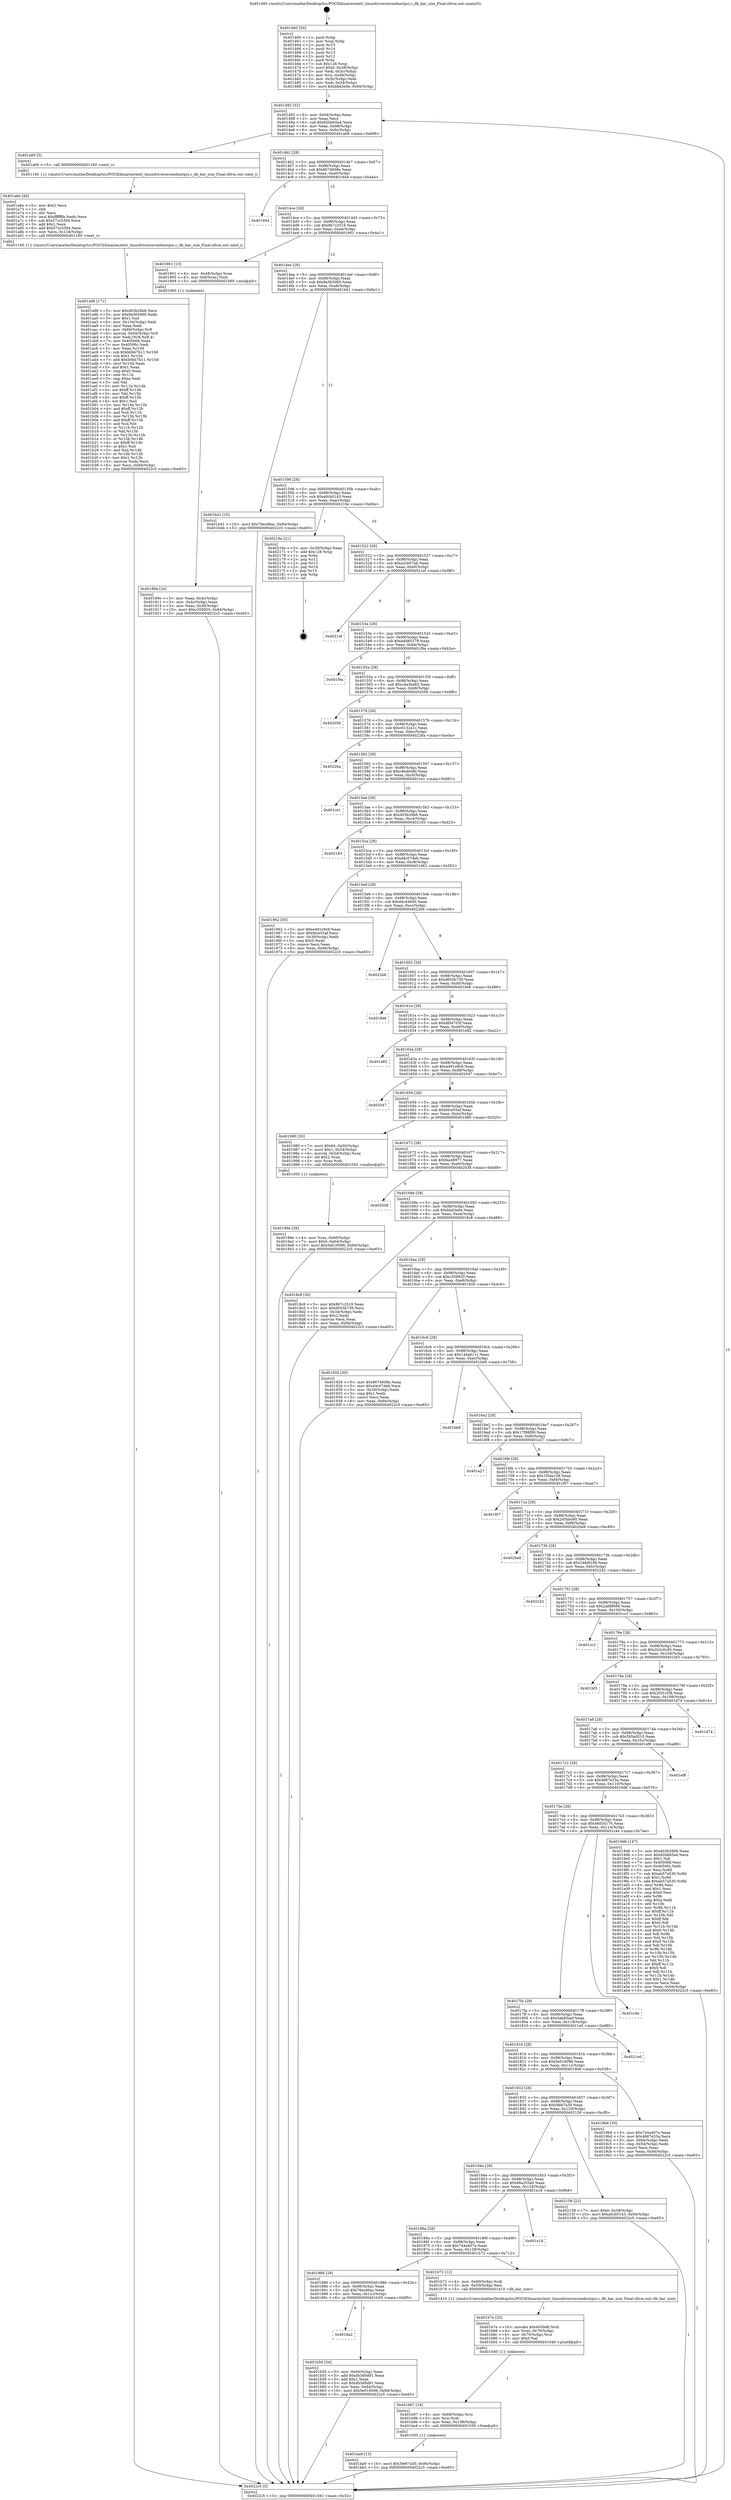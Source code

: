 digraph "0x401460" {
  label = "0x401460 (/mnt/c/Users/mathe/Desktop/tcc/POCII/binaries/extr_linuxdriversnvmehostpci.c_db_bar_size_Final-ollvm.out::main(0))"
  labelloc = "t"
  node[shape=record]

  Entry [label="",width=0.3,height=0.3,shape=circle,fillcolor=black,style=filled]
  "0x401492" [label="{
     0x401492 [32]\l
     | [instrs]\l
     &nbsp;&nbsp;0x401492 \<+6\>: mov -0x94(%rbp),%eax\l
     &nbsp;&nbsp;0x401498 \<+2\>: mov %eax,%ecx\l
     &nbsp;&nbsp;0x40149a \<+6\>: sub $0x82bb65a4,%ecx\l
     &nbsp;&nbsp;0x4014a0 \<+6\>: mov %eax,-0x98(%rbp)\l
     &nbsp;&nbsp;0x4014a6 \<+6\>: mov %ecx,-0x9c(%rbp)\l
     &nbsp;&nbsp;0x4014ac \<+6\>: je 0000000000401a69 \<main+0x609\>\l
  }"]
  "0x401a69" [label="{
     0x401a69 [5]\l
     | [instrs]\l
     &nbsp;&nbsp;0x401a69 \<+5\>: call 0000000000401160 \<next_i\>\l
     | [calls]\l
     &nbsp;&nbsp;0x401160 \{1\} (/mnt/c/Users/mathe/Desktop/tcc/POCII/binaries/extr_linuxdriversnvmehostpci.c_db_bar_size_Final-ollvm.out::next_i)\l
  }"]
  "0x4014b2" [label="{
     0x4014b2 [28]\l
     | [instrs]\l
     &nbsp;&nbsp;0x4014b2 \<+5\>: jmp 00000000004014b7 \<main+0x57\>\l
     &nbsp;&nbsp;0x4014b7 \<+6\>: mov -0x98(%rbp),%eax\l
     &nbsp;&nbsp;0x4014bd \<+5\>: sub $0x8674608e,%eax\l
     &nbsp;&nbsp;0x4014c2 \<+6\>: mov %eax,-0xa0(%rbp)\l
     &nbsp;&nbsp;0x4014c8 \<+6\>: je 0000000000401944 \<main+0x4e4\>\l
  }"]
  Exit [label="",width=0.3,height=0.3,shape=circle,fillcolor=black,style=filled,peripheries=2]
  "0x401944" [label="{
     0x401944\l
  }", style=dashed]
  "0x4014ce" [label="{
     0x4014ce [28]\l
     | [instrs]\l
     &nbsp;&nbsp;0x4014ce \<+5\>: jmp 00000000004014d3 \<main+0x73\>\l
     &nbsp;&nbsp;0x4014d3 \<+6\>: mov -0x98(%rbp),%eax\l
     &nbsp;&nbsp;0x4014d9 \<+5\>: sub $0x8b7c2519,%eax\l
     &nbsp;&nbsp;0x4014de \<+6\>: mov %eax,-0xa4(%rbp)\l
     &nbsp;&nbsp;0x4014e4 \<+6\>: je 0000000000401901 \<main+0x4a1\>\l
  }"]
  "0x401ba9" [label="{
     0x401ba9 [15]\l
     | [instrs]\l
     &nbsp;&nbsp;0x401ba9 \<+10\>: movl $0x5fe67a30,-0x94(%rbp)\l
     &nbsp;&nbsp;0x401bb3 \<+5\>: jmp 00000000004022c5 \<main+0xe65\>\l
  }"]
  "0x401901" [label="{
     0x401901 [13]\l
     | [instrs]\l
     &nbsp;&nbsp;0x401901 \<+4\>: mov -0x48(%rbp),%rax\l
     &nbsp;&nbsp;0x401905 \<+4\>: mov 0x8(%rax),%rdi\l
     &nbsp;&nbsp;0x401909 \<+5\>: call 0000000000401060 \<atoi@plt\>\l
     | [calls]\l
     &nbsp;&nbsp;0x401060 \{1\} (unknown)\l
  }"]
  "0x4014ea" [label="{
     0x4014ea [28]\l
     | [instrs]\l
     &nbsp;&nbsp;0x4014ea \<+5\>: jmp 00000000004014ef \<main+0x8f\>\l
     &nbsp;&nbsp;0x4014ef \<+6\>: mov -0x98(%rbp),%eax\l
     &nbsp;&nbsp;0x4014f5 \<+5\>: sub $0x9a365060,%eax\l
     &nbsp;&nbsp;0x4014fa \<+6\>: mov %eax,-0xa8(%rbp)\l
     &nbsp;&nbsp;0x401500 \<+6\>: je 0000000000401b41 \<main+0x6e1\>\l
  }"]
  "0x401b97" [label="{
     0x401b97 [18]\l
     | [instrs]\l
     &nbsp;&nbsp;0x401b97 \<+4\>: mov -0x60(%rbp),%rsi\l
     &nbsp;&nbsp;0x401b9b \<+3\>: mov %rsi,%rdi\l
     &nbsp;&nbsp;0x401b9e \<+6\>: mov %eax,-0x138(%rbp)\l
     &nbsp;&nbsp;0x401ba4 \<+5\>: call 0000000000401030 \<free@plt\>\l
     | [calls]\l
     &nbsp;&nbsp;0x401030 \{1\} (unknown)\l
  }"]
  "0x401b41" [label="{
     0x401b41 [15]\l
     | [instrs]\l
     &nbsp;&nbsp;0x401b41 \<+10\>: movl $0x76ecd6ac,-0x94(%rbp)\l
     &nbsp;&nbsp;0x401b4b \<+5\>: jmp 00000000004022c5 \<main+0xe65\>\l
  }"]
  "0x401506" [label="{
     0x401506 [28]\l
     | [instrs]\l
     &nbsp;&nbsp;0x401506 \<+5\>: jmp 000000000040150b \<main+0xab\>\l
     &nbsp;&nbsp;0x40150b \<+6\>: mov -0x98(%rbp),%eax\l
     &nbsp;&nbsp;0x401511 \<+5\>: sub $0xa0cb0143,%eax\l
     &nbsp;&nbsp;0x401516 \<+6\>: mov %eax,-0xac(%rbp)\l
     &nbsp;&nbsp;0x40151c \<+6\>: je 000000000040216e \<main+0xd0e\>\l
  }"]
  "0x401b7e" [label="{
     0x401b7e [25]\l
     | [instrs]\l
     &nbsp;&nbsp;0x401b7e \<+10\>: movabs $0x4030d6,%rdi\l
     &nbsp;&nbsp;0x401b88 \<+4\>: mov %rax,-0x70(%rbp)\l
     &nbsp;&nbsp;0x401b8c \<+4\>: mov -0x70(%rbp),%rsi\l
     &nbsp;&nbsp;0x401b90 \<+2\>: mov $0x0,%al\l
     &nbsp;&nbsp;0x401b92 \<+5\>: call 0000000000401040 \<printf@plt\>\l
     | [calls]\l
     &nbsp;&nbsp;0x401040 \{1\} (unknown)\l
  }"]
  "0x40216e" [label="{
     0x40216e [21]\l
     | [instrs]\l
     &nbsp;&nbsp;0x40216e \<+3\>: mov -0x38(%rbp),%eax\l
     &nbsp;&nbsp;0x402171 \<+7\>: add $0x128,%rsp\l
     &nbsp;&nbsp;0x402178 \<+1\>: pop %rbx\l
     &nbsp;&nbsp;0x402179 \<+2\>: pop %r12\l
     &nbsp;&nbsp;0x40217b \<+2\>: pop %r13\l
     &nbsp;&nbsp;0x40217d \<+2\>: pop %r14\l
     &nbsp;&nbsp;0x40217f \<+2\>: pop %r15\l
     &nbsp;&nbsp;0x402181 \<+1\>: pop %rbp\l
     &nbsp;&nbsp;0x402182 \<+1\>: ret\l
  }"]
  "0x401522" [label="{
     0x401522 [28]\l
     | [instrs]\l
     &nbsp;&nbsp;0x401522 \<+5\>: jmp 0000000000401527 \<main+0xc7\>\l
     &nbsp;&nbsp;0x401527 \<+6\>: mov -0x98(%rbp),%eax\l
     &nbsp;&nbsp;0x40152d \<+5\>: sub $0xa2cb07ab,%eax\l
     &nbsp;&nbsp;0x401532 \<+6\>: mov %eax,-0xb0(%rbp)\l
     &nbsp;&nbsp;0x401538 \<+6\>: je 00000000004021ef \<main+0xd8f\>\l
  }"]
  "0x4018a2" [label="{
     0x4018a2\l
  }", style=dashed]
  "0x4021ef" [label="{
     0x4021ef\l
  }", style=dashed]
  "0x40153e" [label="{
     0x40153e [28]\l
     | [instrs]\l
     &nbsp;&nbsp;0x40153e \<+5\>: jmp 0000000000401543 \<main+0xe3\>\l
     &nbsp;&nbsp;0x401543 \<+6\>: mov -0x98(%rbp),%eax\l
     &nbsp;&nbsp;0x401549 \<+5\>: sub $0xbdd85379,%eax\l
     &nbsp;&nbsp;0x40154e \<+6\>: mov %eax,-0xb4(%rbp)\l
     &nbsp;&nbsp;0x401554 \<+6\>: je 0000000000401f9a \<main+0xb3a\>\l
  }"]
  "0x401b50" [label="{
     0x401b50 [34]\l
     | [instrs]\l
     &nbsp;&nbsp;0x401b50 \<+3\>: mov -0x64(%rbp),%eax\l
     &nbsp;&nbsp;0x401b53 \<+5\>: add $0xdb3d0d91,%eax\l
     &nbsp;&nbsp;0x401b58 \<+3\>: add $0x1,%eax\l
     &nbsp;&nbsp;0x401b5b \<+5\>: sub $0xdb3d0d91,%eax\l
     &nbsp;&nbsp;0x401b60 \<+3\>: mov %eax,-0x64(%rbp)\l
     &nbsp;&nbsp;0x401b63 \<+10\>: movl $0x5e016096,-0x94(%rbp)\l
     &nbsp;&nbsp;0x401b6d \<+5\>: jmp 00000000004022c5 \<main+0xe65\>\l
  }"]
  "0x401f9a" [label="{
     0x401f9a\l
  }", style=dashed]
  "0x40155a" [label="{
     0x40155a [28]\l
     | [instrs]\l
     &nbsp;&nbsp;0x40155a \<+5\>: jmp 000000000040155f \<main+0xff\>\l
     &nbsp;&nbsp;0x40155f \<+6\>: mov -0x98(%rbp),%eax\l
     &nbsp;&nbsp;0x401565 \<+5\>: sub $0xc4a3ba82,%eax\l
     &nbsp;&nbsp;0x40156a \<+6\>: mov %eax,-0xb8(%rbp)\l
     &nbsp;&nbsp;0x401570 \<+6\>: je 0000000000402056 \<main+0xbf6\>\l
  }"]
  "0x401886" [label="{
     0x401886 [28]\l
     | [instrs]\l
     &nbsp;&nbsp;0x401886 \<+5\>: jmp 000000000040188b \<main+0x42b\>\l
     &nbsp;&nbsp;0x40188b \<+6\>: mov -0x98(%rbp),%eax\l
     &nbsp;&nbsp;0x401891 \<+5\>: sub $0x76ecd6ac,%eax\l
     &nbsp;&nbsp;0x401896 \<+6\>: mov %eax,-0x12c(%rbp)\l
     &nbsp;&nbsp;0x40189c \<+6\>: je 0000000000401b50 \<main+0x6f0\>\l
  }"]
  "0x402056" [label="{
     0x402056\l
  }", style=dashed]
  "0x401576" [label="{
     0x401576 [28]\l
     | [instrs]\l
     &nbsp;&nbsp;0x401576 \<+5\>: jmp 000000000040157b \<main+0x11b\>\l
     &nbsp;&nbsp;0x40157b \<+6\>: mov -0x98(%rbp),%eax\l
     &nbsp;&nbsp;0x401581 \<+5\>: sub $0xc6132e1c,%eax\l
     &nbsp;&nbsp;0x401586 \<+6\>: mov %eax,-0xbc(%rbp)\l
     &nbsp;&nbsp;0x40158c \<+6\>: je 000000000040226a \<main+0xe0a\>\l
  }"]
  "0x401b72" [label="{
     0x401b72 [12]\l
     | [instrs]\l
     &nbsp;&nbsp;0x401b72 \<+4\>: mov -0x60(%rbp),%rdi\l
     &nbsp;&nbsp;0x401b76 \<+3\>: mov -0x50(%rbp),%esi\l
     &nbsp;&nbsp;0x401b79 \<+5\>: call 0000000000401410 \<db_bar_size\>\l
     | [calls]\l
     &nbsp;&nbsp;0x401410 \{1\} (/mnt/c/Users/mathe/Desktop/tcc/POCII/binaries/extr_linuxdriversnvmehostpci.c_db_bar_size_Final-ollvm.out::db_bar_size)\l
  }"]
  "0x40226a" [label="{
     0x40226a\l
  }", style=dashed]
  "0x401592" [label="{
     0x401592 [28]\l
     | [instrs]\l
     &nbsp;&nbsp;0x401592 \<+5\>: jmp 0000000000401597 \<main+0x137\>\l
     &nbsp;&nbsp;0x401597 \<+6\>: mov -0x98(%rbp),%eax\l
     &nbsp;&nbsp;0x40159d \<+5\>: sub $0xc9ed0c9d,%eax\l
     &nbsp;&nbsp;0x4015a2 \<+6\>: mov %eax,-0xc0(%rbp)\l
     &nbsp;&nbsp;0x4015a8 \<+6\>: je 0000000000401ce1 \<main+0x881\>\l
  }"]
  "0x40186a" [label="{
     0x40186a [28]\l
     | [instrs]\l
     &nbsp;&nbsp;0x40186a \<+5\>: jmp 000000000040186f \<main+0x40f\>\l
     &nbsp;&nbsp;0x40186f \<+6\>: mov -0x98(%rbp),%eax\l
     &nbsp;&nbsp;0x401875 \<+5\>: sub $0x744a407e,%eax\l
     &nbsp;&nbsp;0x40187a \<+6\>: mov %eax,-0x128(%rbp)\l
     &nbsp;&nbsp;0x401880 \<+6\>: je 0000000000401b72 \<main+0x712\>\l
  }"]
  "0x401ce1" [label="{
     0x401ce1\l
  }", style=dashed]
  "0x4015ae" [label="{
     0x4015ae [28]\l
     | [instrs]\l
     &nbsp;&nbsp;0x4015ae \<+5\>: jmp 00000000004015b3 \<main+0x153\>\l
     &nbsp;&nbsp;0x4015b3 \<+6\>: mov -0x98(%rbp),%eax\l
     &nbsp;&nbsp;0x4015b9 \<+5\>: sub $0xd03b26b6,%eax\l
     &nbsp;&nbsp;0x4015be \<+6\>: mov %eax,-0xc4(%rbp)\l
     &nbsp;&nbsp;0x4015c4 \<+6\>: je 0000000000402183 \<main+0xd23\>\l
  }"]
  "0x401e18" [label="{
     0x401e18\l
  }", style=dashed]
  "0x402183" [label="{
     0x402183\l
  }", style=dashed]
  "0x4015ca" [label="{
     0x4015ca [28]\l
     | [instrs]\l
     &nbsp;&nbsp;0x4015ca \<+5\>: jmp 00000000004015cf \<main+0x16f\>\l
     &nbsp;&nbsp;0x4015cf \<+6\>: mov -0x98(%rbp),%eax\l
     &nbsp;&nbsp;0x4015d5 \<+5\>: sub $0xd4c07deb,%eax\l
     &nbsp;&nbsp;0x4015da \<+6\>: mov %eax,-0xc8(%rbp)\l
     &nbsp;&nbsp;0x4015e0 \<+6\>: je 0000000000401962 \<main+0x502\>\l
  }"]
  "0x40184e" [label="{
     0x40184e [28]\l
     | [instrs]\l
     &nbsp;&nbsp;0x40184e \<+5\>: jmp 0000000000401853 \<main+0x3f3\>\l
     &nbsp;&nbsp;0x401853 \<+6\>: mov -0x98(%rbp),%eax\l
     &nbsp;&nbsp;0x401859 \<+5\>: sub $0x68a205e0,%eax\l
     &nbsp;&nbsp;0x40185e \<+6\>: mov %eax,-0x124(%rbp)\l
     &nbsp;&nbsp;0x401864 \<+6\>: je 0000000000401e18 \<main+0x9b8\>\l
  }"]
  "0x401962" [label="{
     0x401962 [30]\l
     | [instrs]\l
     &nbsp;&nbsp;0x401962 \<+5\>: mov $0xe491e9c9,%eax\l
     &nbsp;&nbsp;0x401967 \<+5\>: mov $0xfdce55af,%ecx\l
     &nbsp;&nbsp;0x40196c \<+3\>: mov -0x30(%rbp),%edx\l
     &nbsp;&nbsp;0x40196f \<+3\>: cmp $0x0,%edx\l
     &nbsp;&nbsp;0x401972 \<+3\>: cmove %ecx,%eax\l
     &nbsp;&nbsp;0x401975 \<+6\>: mov %eax,-0x94(%rbp)\l
     &nbsp;&nbsp;0x40197b \<+5\>: jmp 00000000004022c5 \<main+0xe65\>\l
  }"]
  "0x4015e6" [label="{
     0x4015e6 [28]\l
     | [instrs]\l
     &nbsp;&nbsp;0x4015e6 \<+5\>: jmp 00000000004015eb \<main+0x18b\>\l
     &nbsp;&nbsp;0x4015eb \<+6\>: mov -0x98(%rbp),%eax\l
     &nbsp;&nbsp;0x4015f1 \<+5\>: sub $0xd4cd4640,%eax\l
     &nbsp;&nbsp;0x4015f6 \<+6\>: mov %eax,-0xcc(%rbp)\l
     &nbsp;&nbsp;0x4015fc \<+6\>: je 00000000004022b6 \<main+0xe56\>\l
  }"]
  "0x402158" [label="{
     0x402158 [22]\l
     | [instrs]\l
     &nbsp;&nbsp;0x402158 \<+7\>: movl $0x0,-0x38(%rbp)\l
     &nbsp;&nbsp;0x40215f \<+10\>: movl $0xa0cb0143,-0x94(%rbp)\l
     &nbsp;&nbsp;0x402169 \<+5\>: jmp 00000000004022c5 \<main+0xe65\>\l
  }"]
  "0x4022b6" [label="{
     0x4022b6\l
  }", style=dashed]
  "0x401602" [label="{
     0x401602 [28]\l
     | [instrs]\l
     &nbsp;&nbsp;0x401602 \<+5\>: jmp 0000000000401607 \<main+0x1a7\>\l
     &nbsp;&nbsp;0x401607 \<+6\>: mov -0x98(%rbp),%eax\l
     &nbsp;&nbsp;0x40160d \<+5\>: sub $0xd655b739,%eax\l
     &nbsp;&nbsp;0x401612 \<+6\>: mov %eax,-0xd0(%rbp)\l
     &nbsp;&nbsp;0x401618 \<+6\>: je 00000000004018e6 \<main+0x486\>\l
  }"]
  "0x401a96" [label="{
     0x401a96 [171]\l
     | [instrs]\l
     &nbsp;&nbsp;0x401a96 \<+5\>: mov $0xd03b26b6,%ecx\l
     &nbsp;&nbsp;0x401a9b \<+5\>: mov $0x9a365060,%edx\l
     &nbsp;&nbsp;0x401aa0 \<+3\>: mov $0x1,%sil\l
     &nbsp;&nbsp;0x401aa3 \<+6\>: mov -0x134(%rbp),%edi\l
     &nbsp;&nbsp;0x401aa9 \<+3\>: imul %eax,%edi\l
     &nbsp;&nbsp;0x401aac \<+4\>: mov -0x60(%rbp),%r8\l
     &nbsp;&nbsp;0x401ab0 \<+4\>: movslq -0x64(%rbp),%r9\l
     &nbsp;&nbsp;0x401ab4 \<+4\>: mov %edi,(%r8,%r9,4)\l
     &nbsp;&nbsp;0x401ab8 \<+7\>: mov 0x405068,%eax\l
     &nbsp;&nbsp;0x401abf \<+7\>: mov 0x40506c,%edi\l
     &nbsp;&nbsp;0x401ac6 \<+3\>: mov %eax,%r10d\l
     &nbsp;&nbsp;0x401ac9 \<+7\>: sub $0xb0bb7b11,%r10d\l
     &nbsp;&nbsp;0x401ad0 \<+4\>: sub $0x1,%r10d\l
     &nbsp;&nbsp;0x401ad4 \<+7\>: add $0xb0bb7b11,%r10d\l
     &nbsp;&nbsp;0x401adb \<+4\>: imul %r10d,%eax\l
     &nbsp;&nbsp;0x401adf \<+3\>: and $0x1,%eax\l
     &nbsp;&nbsp;0x401ae2 \<+3\>: cmp $0x0,%eax\l
     &nbsp;&nbsp;0x401ae5 \<+4\>: sete %r11b\l
     &nbsp;&nbsp;0x401ae9 \<+3\>: cmp $0xa,%edi\l
     &nbsp;&nbsp;0x401aec \<+3\>: setl %bl\l
     &nbsp;&nbsp;0x401aef \<+3\>: mov %r11b,%r14b\l
     &nbsp;&nbsp;0x401af2 \<+4\>: xor $0xff,%r14b\l
     &nbsp;&nbsp;0x401af6 \<+3\>: mov %bl,%r15b\l
     &nbsp;&nbsp;0x401af9 \<+4\>: xor $0xff,%r15b\l
     &nbsp;&nbsp;0x401afd \<+4\>: xor $0x1,%sil\l
     &nbsp;&nbsp;0x401b01 \<+3\>: mov %r14b,%r12b\l
     &nbsp;&nbsp;0x401b04 \<+4\>: and $0xff,%r12b\l
     &nbsp;&nbsp;0x401b08 \<+3\>: and %sil,%r11b\l
     &nbsp;&nbsp;0x401b0b \<+3\>: mov %r15b,%r13b\l
     &nbsp;&nbsp;0x401b0e \<+4\>: and $0xff,%r13b\l
     &nbsp;&nbsp;0x401b12 \<+3\>: and %sil,%bl\l
     &nbsp;&nbsp;0x401b15 \<+3\>: or %r11b,%r12b\l
     &nbsp;&nbsp;0x401b18 \<+3\>: or %bl,%r13b\l
     &nbsp;&nbsp;0x401b1b \<+3\>: xor %r13b,%r12b\l
     &nbsp;&nbsp;0x401b1e \<+3\>: or %r15b,%r14b\l
     &nbsp;&nbsp;0x401b21 \<+4\>: xor $0xff,%r14b\l
     &nbsp;&nbsp;0x401b25 \<+4\>: or $0x1,%sil\l
     &nbsp;&nbsp;0x401b29 \<+3\>: and %sil,%r14b\l
     &nbsp;&nbsp;0x401b2c \<+3\>: or %r14b,%r12b\l
     &nbsp;&nbsp;0x401b2f \<+4\>: test $0x1,%r12b\l
     &nbsp;&nbsp;0x401b33 \<+3\>: cmovne %edx,%ecx\l
     &nbsp;&nbsp;0x401b36 \<+6\>: mov %ecx,-0x94(%rbp)\l
     &nbsp;&nbsp;0x401b3c \<+5\>: jmp 00000000004022c5 \<main+0xe65\>\l
  }"]
  "0x4018e6" [label="{
     0x4018e6\l
  }", style=dashed]
  "0x40161e" [label="{
     0x40161e [28]\l
     | [instrs]\l
     &nbsp;&nbsp;0x40161e \<+5\>: jmp 0000000000401623 \<main+0x1c3\>\l
     &nbsp;&nbsp;0x401623 \<+6\>: mov -0x98(%rbp),%eax\l
     &nbsp;&nbsp;0x401629 \<+5\>: sub $0xdfd4703f,%eax\l
     &nbsp;&nbsp;0x40162e \<+6\>: mov %eax,-0xd4(%rbp)\l
     &nbsp;&nbsp;0x401634 \<+6\>: je 0000000000401e82 \<main+0xa22\>\l
  }"]
  "0x401a6e" [label="{
     0x401a6e [40]\l
     | [instrs]\l
     &nbsp;&nbsp;0x401a6e \<+5\>: mov $0x2,%ecx\l
     &nbsp;&nbsp;0x401a73 \<+1\>: cltd\l
     &nbsp;&nbsp;0x401a74 \<+2\>: idiv %ecx\l
     &nbsp;&nbsp;0x401a76 \<+6\>: imul $0xfffffffe,%edx,%ecx\l
     &nbsp;&nbsp;0x401a7c \<+6\>: sub $0x57cc5394,%ecx\l
     &nbsp;&nbsp;0x401a82 \<+3\>: add $0x1,%ecx\l
     &nbsp;&nbsp;0x401a85 \<+6\>: add $0x57cc5394,%ecx\l
     &nbsp;&nbsp;0x401a8b \<+6\>: mov %ecx,-0x134(%rbp)\l
     &nbsp;&nbsp;0x401a91 \<+5\>: call 0000000000401160 \<next_i\>\l
     | [calls]\l
     &nbsp;&nbsp;0x401160 \{1\} (/mnt/c/Users/mathe/Desktop/tcc/POCII/binaries/extr_linuxdriversnvmehostpci.c_db_bar_size_Final-ollvm.out::next_i)\l
  }"]
  "0x401e82" [label="{
     0x401e82\l
  }", style=dashed]
  "0x40163a" [label="{
     0x40163a [28]\l
     | [instrs]\l
     &nbsp;&nbsp;0x40163a \<+5\>: jmp 000000000040163f \<main+0x1df\>\l
     &nbsp;&nbsp;0x40163f \<+6\>: mov -0x98(%rbp),%eax\l
     &nbsp;&nbsp;0x401645 \<+5\>: sub $0xe491e9c9,%eax\l
     &nbsp;&nbsp;0x40164a \<+6\>: mov %eax,-0xd8(%rbp)\l
     &nbsp;&nbsp;0x401650 \<+6\>: je 0000000000402047 \<main+0xbe7\>\l
  }"]
  "0x401832" [label="{
     0x401832 [28]\l
     | [instrs]\l
     &nbsp;&nbsp;0x401832 \<+5\>: jmp 0000000000401837 \<main+0x3d7\>\l
     &nbsp;&nbsp;0x401837 \<+6\>: mov -0x98(%rbp),%eax\l
     &nbsp;&nbsp;0x40183d \<+5\>: sub $0x5fe67a30,%eax\l
     &nbsp;&nbsp;0x401842 \<+6\>: mov %eax,-0x120(%rbp)\l
     &nbsp;&nbsp;0x401848 \<+6\>: je 0000000000402158 \<main+0xcf8\>\l
  }"]
  "0x402047" [label="{
     0x402047\l
  }", style=dashed]
  "0x401656" [label="{
     0x401656 [28]\l
     | [instrs]\l
     &nbsp;&nbsp;0x401656 \<+5\>: jmp 000000000040165b \<main+0x1fb\>\l
     &nbsp;&nbsp;0x40165b \<+6\>: mov -0x98(%rbp),%eax\l
     &nbsp;&nbsp;0x401661 \<+5\>: sub $0xfdce55af,%eax\l
     &nbsp;&nbsp;0x401666 \<+6\>: mov %eax,-0xdc(%rbp)\l
     &nbsp;&nbsp;0x40166c \<+6\>: je 0000000000401980 \<main+0x520\>\l
  }"]
  "0x4019b8" [label="{
     0x4019b8 [30]\l
     | [instrs]\l
     &nbsp;&nbsp;0x4019b8 \<+5\>: mov $0x744a407e,%eax\l
     &nbsp;&nbsp;0x4019bd \<+5\>: mov $0x4687e33a,%ecx\l
     &nbsp;&nbsp;0x4019c2 \<+3\>: mov -0x64(%rbp),%edx\l
     &nbsp;&nbsp;0x4019c5 \<+3\>: cmp -0x54(%rbp),%edx\l
     &nbsp;&nbsp;0x4019c8 \<+3\>: cmovl %ecx,%eax\l
     &nbsp;&nbsp;0x4019cb \<+6\>: mov %eax,-0x94(%rbp)\l
     &nbsp;&nbsp;0x4019d1 \<+5\>: jmp 00000000004022c5 \<main+0xe65\>\l
  }"]
  "0x401980" [label="{
     0x401980 [30]\l
     | [instrs]\l
     &nbsp;&nbsp;0x401980 \<+7\>: movl $0x64,-0x50(%rbp)\l
     &nbsp;&nbsp;0x401987 \<+7\>: movl $0x1,-0x54(%rbp)\l
     &nbsp;&nbsp;0x40198e \<+4\>: movslq -0x54(%rbp),%rax\l
     &nbsp;&nbsp;0x401992 \<+4\>: shl $0x2,%rax\l
     &nbsp;&nbsp;0x401996 \<+3\>: mov %rax,%rdi\l
     &nbsp;&nbsp;0x401999 \<+5\>: call 0000000000401050 \<malloc@plt\>\l
     | [calls]\l
     &nbsp;&nbsp;0x401050 \{1\} (unknown)\l
  }"]
  "0x401672" [label="{
     0x401672 [28]\l
     | [instrs]\l
     &nbsp;&nbsp;0x401672 \<+5\>: jmp 0000000000401677 \<main+0x217\>\l
     &nbsp;&nbsp;0x401677 \<+6\>: mov -0x98(%rbp),%eax\l
     &nbsp;&nbsp;0x40167d \<+5\>: sub $0xfea48977,%eax\l
     &nbsp;&nbsp;0x401682 \<+6\>: mov %eax,-0xe0(%rbp)\l
     &nbsp;&nbsp;0x401688 \<+6\>: je 0000000000402038 \<main+0xbd8\>\l
  }"]
  "0x401816" [label="{
     0x401816 [28]\l
     | [instrs]\l
     &nbsp;&nbsp;0x401816 \<+5\>: jmp 000000000040181b \<main+0x3bb\>\l
     &nbsp;&nbsp;0x40181b \<+6\>: mov -0x98(%rbp),%eax\l
     &nbsp;&nbsp;0x401821 \<+5\>: sub $0x5e016096,%eax\l
     &nbsp;&nbsp;0x401826 \<+6\>: mov %eax,-0x11c(%rbp)\l
     &nbsp;&nbsp;0x40182c \<+6\>: je 00000000004019b8 \<main+0x558\>\l
  }"]
  "0x402038" [label="{
     0x402038\l
  }", style=dashed]
  "0x40168e" [label="{
     0x40168e [28]\l
     | [instrs]\l
     &nbsp;&nbsp;0x40168e \<+5\>: jmp 0000000000401693 \<main+0x233\>\l
     &nbsp;&nbsp;0x401693 \<+6\>: mov -0x98(%rbp),%eax\l
     &nbsp;&nbsp;0x401699 \<+5\>: sub $0xbbd3e0e,%eax\l
     &nbsp;&nbsp;0x40169e \<+6\>: mov %eax,-0xe4(%rbp)\l
     &nbsp;&nbsp;0x4016a4 \<+6\>: je 00000000004018c8 \<main+0x468\>\l
  }"]
  "0x4021e0" [label="{
     0x4021e0\l
  }", style=dashed]
  "0x4018c8" [label="{
     0x4018c8 [30]\l
     | [instrs]\l
     &nbsp;&nbsp;0x4018c8 \<+5\>: mov $0x8b7c2519,%eax\l
     &nbsp;&nbsp;0x4018cd \<+5\>: mov $0xd655b739,%ecx\l
     &nbsp;&nbsp;0x4018d2 \<+3\>: mov -0x34(%rbp),%edx\l
     &nbsp;&nbsp;0x4018d5 \<+3\>: cmp $0x2,%edx\l
     &nbsp;&nbsp;0x4018d8 \<+3\>: cmovne %ecx,%eax\l
     &nbsp;&nbsp;0x4018db \<+6\>: mov %eax,-0x94(%rbp)\l
     &nbsp;&nbsp;0x4018e1 \<+5\>: jmp 00000000004022c5 \<main+0xe65\>\l
  }"]
  "0x4016aa" [label="{
     0x4016aa [28]\l
     | [instrs]\l
     &nbsp;&nbsp;0x4016aa \<+5\>: jmp 00000000004016af \<main+0x24f\>\l
     &nbsp;&nbsp;0x4016af \<+6\>: mov -0x98(%rbp),%eax\l
     &nbsp;&nbsp;0x4016b5 \<+5\>: sub $0xc359920,%eax\l
     &nbsp;&nbsp;0x4016ba \<+6\>: mov %eax,-0xe8(%rbp)\l
     &nbsp;&nbsp;0x4016c0 \<+6\>: je 0000000000401926 \<main+0x4c6\>\l
  }"]
  "0x4022c5" [label="{
     0x4022c5 [5]\l
     | [instrs]\l
     &nbsp;&nbsp;0x4022c5 \<+5\>: jmp 0000000000401492 \<main+0x32\>\l
  }"]
  "0x401460" [label="{
     0x401460 [50]\l
     | [instrs]\l
     &nbsp;&nbsp;0x401460 \<+1\>: push %rbp\l
     &nbsp;&nbsp;0x401461 \<+3\>: mov %rsp,%rbp\l
     &nbsp;&nbsp;0x401464 \<+2\>: push %r15\l
     &nbsp;&nbsp;0x401466 \<+2\>: push %r14\l
     &nbsp;&nbsp;0x401468 \<+2\>: push %r13\l
     &nbsp;&nbsp;0x40146a \<+2\>: push %r12\l
     &nbsp;&nbsp;0x40146c \<+1\>: push %rbx\l
     &nbsp;&nbsp;0x40146d \<+7\>: sub $0x128,%rsp\l
     &nbsp;&nbsp;0x401474 \<+7\>: movl $0x0,-0x38(%rbp)\l
     &nbsp;&nbsp;0x40147b \<+3\>: mov %edi,-0x3c(%rbp)\l
     &nbsp;&nbsp;0x40147e \<+4\>: mov %rsi,-0x48(%rbp)\l
     &nbsp;&nbsp;0x401482 \<+3\>: mov -0x3c(%rbp),%edi\l
     &nbsp;&nbsp;0x401485 \<+3\>: mov %edi,-0x34(%rbp)\l
     &nbsp;&nbsp;0x401488 \<+10\>: movl $0xbbd3e0e,-0x94(%rbp)\l
  }"]
  "0x40190e" [label="{
     0x40190e [24]\l
     | [instrs]\l
     &nbsp;&nbsp;0x40190e \<+3\>: mov %eax,-0x4c(%rbp)\l
     &nbsp;&nbsp;0x401911 \<+3\>: mov -0x4c(%rbp),%eax\l
     &nbsp;&nbsp;0x401914 \<+3\>: mov %eax,-0x30(%rbp)\l
     &nbsp;&nbsp;0x401917 \<+10\>: movl $0xc359920,-0x94(%rbp)\l
     &nbsp;&nbsp;0x401921 \<+5\>: jmp 00000000004022c5 \<main+0xe65\>\l
  }"]
  "0x4017fa" [label="{
     0x4017fa [28]\l
     | [instrs]\l
     &nbsp;&nbsp;0x4017fa \<+5\>: jmp 00000000004017ff \<main+0x39f\>\l
     &nbsp;&nbsp;0x4017ff \<+6\>: mov -0x98(%rbp),%eax\l
     &nbsp;&nbsp;0x401805 \<+5\>: sub $0x5ab85aef,%eax\l
     &nbsp;&nbsp;0x40180a \<+6\>: mov %eax,-0x118(%rbp)\l
     &nbsp;&nbsp;0x401810 \<+6\>: je 00000000004021e0 \<main+0xd80\>\l
  }"]
  "0x401926" [label="{
     0x401926 [30]\l
     | [instrs]\l
     &nbsp;&nbsp;0x401926 \<+5\>: mov $0x8674608e,%eax\l
     &nbsp;&nbsp;0x40192b \<+5\>: mov $0xd4c07deb,%ecx\l
     &nbsp;&nbsp;0x401930 \<+3\>: mov -0x30(%rbp),%edx\l
     &nbsp;&nbsp;0x401933 \<+3\>: cmp $0x1,%edx\l
     &nbsp;&nbsp;0x401936 \<+3\>: cmovl %ecx,%eax\l
     &nbsp;&nbsp;0x401939 \<+6\>: mov %eax,-0x94(%rbp)\l
     &nbsp;&nbsp;0x40193f \<+5\>: jmp 00000000004022c5 \<main+0xe65\>\l
  }"]
  "0x4016c6" [label="{
     0x4016c6 [28]\l
     | [instrs]\l
     &nbsp;&nbsp;0x4016c6 \<+5\>: jmp 00000000004016cb \<main+0x26b\>\l
     &nbsp;&nbsp;0x4016cb \<+6\>: mov -0x98(%rbp),%eax\l
     &nbsp;&nbsp;0x4016d1 \<+5\>: sub $0x144a611c,%eax\l
     &nbsp;&nbsp;0x4016d6 \<+6\>: mov %eax,-0xec(%rbp)\l
     &nbsp;&nbsp;0x4016dc \<+6\>: je 0000000000401bb8 \<main+0x758\>\l
  }"]
  "0x40199e" [label="{
     0x40199e [26]\l
     | [instrs]\l
     &nbsp;&nbsp;0x40199e \<+4\>: mov %rax,-0x60(%rbp)\l
     &nbsp;&nbsp;0x4019a2 \<+7\>: movl $0x0,-0x64(%rbp)\l
     &nbsp;&nbsp;0x4019a9 \<+10\>: movl $0x5e016096,-0x94(%rbp)\l
     &nbsp;&nbsp;0x4019b3 \<+5\>: jmp 00000000004022c5 \<main+0xe65\>\l
  }"]
  "0x401c4e" [label="{
     0x401c4e\l
  }", style=dashed]
  "0x401bb8" [label="{
     0x401bb8\l
  }", style=dashed]
  "0x4016e2" [label="{
     0x4016e2 [28]\l
     | [instrs]\l
     &nbsp;&nbsp;0x4016e2 \<+5\>: jmp 00000000004016e7 \<main+0x287\>\l
     &nbsp;&nbsp;0x4016e7 \<+6\>: mov -0x98(%rbp),%eax\l
     &nbsp;&nbsp;0x4016ed \<+5\>: sub $0x17f88f09,%eax\l
     &nbsp;&nbsp;0x4016f2 \<+6\>: mov %eax,-0xf0(%rbp)\l
     &nbsp;&nbsp;0x4016f8 \<+6\>: je 0000000000401e27 \<main+0x9c7\>\l
  }"]
  "0x4017de" [label="{
     0x4017de [28]\l
     | [instrs]\l
     &nbsp;&nbsp;0x4017de \<+5\>: jmp 00000000004017e3 \<main+0x383\>\l
     &nbsp;&nbsp;0x4017e3 \<+6\>: mov -0x98(%rbp),%eax\l
     &nbsp;&nbsp;0x4017e9 \<+5\>: sub $0x48d3d170,%eax\l
     &nbsp;&nbsp;0x4017ee \<+6\>: mov %eax,-0x114(%rbp)\l
     &nbsp;&nbsp;0x4017f4 \<+6\>: je 0000000000401c4e \<main+0x7ee\>\l
  }"]
  "0x401e27" [label="{
     0x401e27\l
  }", style=dashed]
  "0x4016fe" [label="{
     0x4016fe [28]\l
     | [instrs]\l
     &nbsp;&nbsp;0x4016fe \<+5\>: jmp 0000000000401703 \<main+0x2a3\>\l
     &nbsp;&nbsp;0x401703 \<+6\>: mov -0x98(%rbp),%eax\l
     &nbsp;&nbsp;0x401709 \<+5\>: sub $0x1f3da139,%eax\l
     &nbsp;&nbsp;0x40170e \<+6\>: mov %eax,-0xf4(%rbp)\l
     &nbsp;&nbsp;0x401714 \<+6\>: je 0000000000401f07 \<main+0xaa7\>\l
  }"]
  "0x4019d6" [label="{
     0x4019d6 [147]\l
     | [instrs]\l
     &nbsp;&nbsp;0x4019d6 \<+5\>: mov $0xd03b26b6,%eax\l
     &nbsp;&nbsp;0x4019db \<+5\>: mov $0x82bb65a4,%ecx\l
     &nbsp;&nbsp;0x4019e0 \<+2\>: mov $0x1,%dl\l
     &nbsp;&nbsp;0x4019e2 \<+7\>: mov 0x405068,%esi\l
     &nbsp;&nbsp;0x4019e9 \<+7\>: mov 0x40506c,%edi\l
     &nbsp;&nbsp;0x4019f0 \<+3\>: mov %esi,%r8d\l
     &nbsp;&nbsp;0x4019f3 \<+7\>: sub $0xeb57a530,%r8d\l
     &nbsp;&nbsp;0x4019fa \<+4\>: sub $0x1,%r8d\l
     &nbsp;&nbsp;0x4019fe \<+7\>: add $0xeb57a530,%r8d\l
     &nbsp;&nbsp;0x401a05 \<+4\>: imul %r8d,%esi\l
     &nbsp;&nbsp;0x401a09 \<+3\>: and $0x1,%esi\l
     &nbsp;&nbsp;0x401a0c \<+3\>: cmp $0x0,%esi\l
     &nbsp;&nbsp;0x401a0f \<+4\>: sete %r9b\l
     &nbsp;&nbsp;0x401a13 \<+3\>: cmp $0xa,%edi\l
     &nbsp;&nbsp;0x401a16 \<+4\>: setl %r10b\l
     &nbsp;&nbsp;0x401a1a \<+3\>: mov %r9b,%r11b\l
     &nbsp;&nbsp;0x401a1d \<+4\>: xor $0xff,%r11b\l
     &nbsp;&nbsp;0x401a21 \<+3\>: mov %r10b,%bl\l
     &nbsp;&nbsp;0x401a24 \<+3\>: xor $0xff,%bl\l
     &nbsp;&nbsp;0x401a27 \<+3\>: xor $0x0,%dl\l
     &nbsp;&nbsp;0x401a2a \<+3\>: mov %r11b,%r14b\l
     &nbsp;&nbsp;0x401a2d \<+4\>: and $0x0,%r14b\l
     &nbsp;&nbsp;0x401a31 \<+3\>: and %dl,%r9b\l
     &nbsp;&nbsp;0x401a34 \<+3\>: mov %bl,%r15b\l
     &nbsp;&nbsp;0x401a37 \<+4\>: and $0x0,%r15b\l
     &nbsp;&nbsp;0x401a3b \<+3\>: and %dl,%r10b\l
     &nbsp;&nbsp;0x401a3e \<+3\>: or %r9b,%r14b\l
     &nbsp;&nbsp;0x401a41 \<+3\>: or %r10b,%r15b\l
     &nbsp;&nbsp;0x401a44 \<+3\>: xor %r15b,%r14b\l
     &nbsp;&nbsp;0x401a47 \<+3\>: or %bl,%r11b\l
     &nbsp;&nbsp;0x401a4a \<+4\>: xor $0xff,%r11b\l
     &nbsp;&nbsp;0x401a4e \<+3\>: or $0x0,%dl\l
     &nbsp;&nbsp;0x401a51 \<+3\>: and %dl,%r11b\l
     &nbsp;&nbsp;0x401a54 \<+3\>: or %r11b,%r14b\l
     &nbsp;&nbsp;0x401a57 \<+4\>: test $0x1,%r14b\l
     &nbsp;&nbsp;0x401a5b \<+3\>: cmovne %ecx,%eax\l
     &nbsp;&nbsp;0x401a5e \<+6\>: mov %eax,-0x94(%rbp)\l
     &nbsp;&nbsp;0x401a64 \<+5\>: jmp 00000000004022c5 \<main+0xe65\>\l
  }"]
  "0x401f07" [label="{
     0x401f07\l
  }", style=dashed]
  "0x40171a" [label="{
     0x40171a [28]\l
     | [instrs]\l
     &nbsp;&nbsp;0x40171a \<+5\>: jmp 000000000040171f \<main+0x2bf\>\l
     &nbsp;&nbsp;0x40171f \<+6\>: mov -0x98(%rbp),%eax\l
     &nbsp;&nbsp;0x401725 \<+5\>: sub $0x245bbc60,%eax\l
     &nbsp;&nbsp;0x40172a \<+6\>: mov %eax,-0xf8(%rbp)\l
     &nbsp;&nbsp;0x401730 \<+6\>: je 00000000004020e9 \<main+0xc89\>\l
  }"]
  "0x4017c2" [label="{
     0x4017c2 [28]\l
     | [instrs]\l
     &nbsp;&nbsp;0x4017c2 \<+5\>: jmp 00000000004017c7 \<main+0x367\>\l
     &nbsp;&nbsp;0x4017c7 \<+6\>: mov -0x98(%rbp),%eax\l
     &nbsp;&nbsp;0x4017cd \<+5\>: sub $0x4687e33a,%eax\l
     &nbsp;&nbsp;0x4017d2 \<+6\>: mov %eax,-0x110(%rbp)\l
     &nbsp;&nbsp;0x4017d8 \<+6\>: je 00000000004019d6 \<main+0x576\>\l
  }"]
  "0x4020e9" [label="{
     0x4020e9\l
  }", style=dashed]
  "0x401736" [label="{
     0x401736 [28]\l
     | [instrs]\l
     &nbsp;&nbsp;0x401736 \<+5\>: jmp 000000000040173b \<main+0x2db\>\l
     &nbsp;&nbsp;0x40173b \<+6\>: mov -0x98(%rbp),%eax\l
     &nbsp;&nbsp;0x401741 \<+5\>: sub $0x246df189,%eax\l
     &nbsp;&nbsp;0x401746 \<+6\>: mov %eax,-0xfc(%rbp)\l
     &nbsp;&nbsp;0x40174c \<+6\>: je 0000000000402242 \<main+0xde2\>\l
  }"]
  "0x401ef8" [label="{
     0x401ef8\l
  }", style=dashed]
  "0x402242" [label="{
     0x402242\l
  }", style=dashed]
  "0x401752" [label="{
     0x401752 [28]\l
     | [instrs]\l
     &nbsp;&nbsp;0x401752 \<+5\>: jmp 0000000000401757 \<main+0x2f7\>\l
     &nbsp;&nbsp;0x401757 \<+6\>: mov -0x98(%rbp),%eax\l
     &nbsp;&nbsp;0x40175d \<+5\>: sub $0x2a88f099,%eax\l
     &nbsp;&nbsp;0x401762 \<+6\>: mov %eax,-0x100(%rbp)\l
     &nbsp;&nbsp;0x401768 \<+6\>: je 0000000000401cc3 \<main+0x863\>\l
  }"]
  "0x4017a6" [label="{
     0x4017a6 [28]\l
     | [instrs]\l
     &nbsp;&nbsp;0x4017a6 \<+5\>: jmp 00000000004017ab \<main+0x34b\>\l
     &nbsp;&nbsp;0x4017ab \<+6\>: mov -0x98(%rbp),%eax\l
     &nbsp;&nbsp;0x4017b1 \<+5\>: sub $0x3b5a0510,%eax\l
     &nbsp;&nbsp;0x4017b6 \<+6\>: mov %eax,-0x10c(%rbp)\l
     &nbsp;&nbsp;0x4017bc \<+6\>: je 0000000000401ef8 \<main+0xa98\>\l
  }"]
  "0x401cc3" [label="{
     0x401cc3\l
  }", style=dashed]
  "0x40176e" [label="{
     0x40176e [28]\l
     | [instrs]\l
     &nbsp;&nbsp;0x40176e \<+5\>: jmp 0000000000401773 \<main+0x313\>\l
     &nbsp;&nbsp;0x401773 \<+6\>: mov -0x98(%rbp),%eax\l
     &nbsp;&nbsp;0x401779 \<+5\>: sub $0x2b2c6c65,%eax\l
     &nbsp;&nbsp;0x40177e \<+6\>: mov %eax,-0x104(%rbp)\l
     &nbsp;&nbsp;0x401784 \<+6\>: je 0000000000401bf3 \<main+0x793\>\l
  }"]
  "0x401d74" [label="{
     0x401d74\l
  }", style=dashed]
  "0x401bf3" [label="{
     0x401bf3\l
  }", style=dashed]
  "0x40178a" [label="{
     0x40178a [28]\l
     | [instrs]\l
     &nbsp;&nbsp;0x40178a \<+5\>: jmp 000000000040178f \<main+0x32f\>\l
     &nbsp;&nbsp;0x40178f \<+6\>: mov -0x98(%rbp),%eax\l
     &nbsp;&nbsp;0x401795 \<+5\>: sub $0x2f331f38,%eax\l
     &nbsp;&nbsp;0x40179a \<+6\>: mov %eax,-0x108(%rbp)\l
     &nbsp;&nbsp;0x4017a0 \<+6\>: je 0000000000401d74 \<main+0x914\>\l
  }"]
  Entry -> "0x401460" [label=" 1"]
  "0x401492" -> "0x401a69" [label=" 1"]
  "0x401492" -> "0x4014b2" [label=" 13"]
  "0x40216e" -> Exit [label=" 1"]
  "0x4014b2" -> "0x401944" [label=" 0"]
  "0x4014b2" -> "0x4014ce" [label=" 13"]
  "0x402158" -> "0x4022c5" [label=" 1"]
  "0x4014ce" -> "0x401901" [label=" 1"]
  "0x4014ce" -> "0x4014ea" [label=" 12"]
  "0x401ba9" -> "0x4022c5" [label=" 1"]
  "0x4014ea" -> "0x401b41" [label=" 1"]
  "0x4014ea" -> "0x401506" [label=" 11"]
  "0x401b97" -> "0x401ba9" [label=" 1"]
  "0x401506" -> "0x40216e" [label=" 1"]
  "0x401506" -> "0x401522" [label=" 10"]
  "0x401b7e" -> "0x401b97" [label=" 1"]
  "0x401522" -> "0x4021ef" [label=" 0"]
  "0x401522" -> "0x40153e" [label=" 10"]
  "0x401b72" -> "0x401b7e" [label=" 1"]
  "0x40153e" -> "0x401f9a" [label=" 0"]
  "0x40153e" -> "0x40155a" [label=" 10"]
  "0x401b50" -> "0x4022c5" [label=" 1"]
  "0x40155a" -> "0x402056" [label=" 0"]
  "0x40155a" -> "0x401576" [label=" 10"]
  "0x401886" -> "0x401b50" [label=" 1"]
  "0x401576" -> "0x40226a" [label=" 0"]
  "0x401576" -> "0x401592" [label=" 10"]
  "0x401886" -> "0x4018a2" [label=" 0"]
  "0x401592" -> "0x401ce1" [label=" 0"]
  "0x401592" -> "0x4015ae" [label=" 10"]
  "0x40186a" -> "0x401b72" [label=" 1"]
  "0x4015ae" -> "0x402183" [label=" 0"]
  "0x4015ae" -> "0x4015ca" [label=" 10"]
  "0x40186a" -> "0x401886" [label=" 1"]
  "0x4015ca" -> "0x401962" [label=" 1"]
  "0x4015ca" -> "0x4015e6" [label=" 9"]
  "0x40184e" -> "0x401e18" [label=" 0"]
  "0x4015e6" -> "0x4022b6" [label=" 0"]
  "0x4015e6" -> "0x401602" [label=" 9"]
  "0x40184e" -> "0x40186a" [label=" 2"]
  "0x401602" -> "0x4018e6" [label=" 0"]
  "0x401602" -> "0x40161e" [label=" 9"]
  "0x401832" -> "0x402158" [label=" 1"]
  "0x40161e" -> "0x401e82" [label=" 0"]
  "0x40161e" -> "0x40163a" [label=" 9"]
  "0x401832" -> "0x40184e" [label=" 2"]
  "0x40163a" -> "0x402047" [label=" 0"]
  "0x40163a" -> "0x401656" [label=" 9"]
  "0x401b41" -> "0x4022c5" [label=" 1"]
  "0x401656" -> "0x401980" [label=" 1"]
  "0x401656" -> "0x401672" [label=" 8"]
  "0x401a96" -> "0x4022c5" [label=" 1"]
  "0x401672" -> "0x402038" [label=" 0"]
  "0x401672" -> "0x40168e" [label=" 8"]
  "0x401a69" -> "0x401a6e" [label=" 1"]
  "0x40168e" -> "0x4018c8" [label=" 1"]
  "0x40168e" -> "0x4016aa" [label=" 7"]
  "0x4018c8" -> "0x4022c5" [label=" 1"]
  "0x401460" -> "0x401492" [label=" 1"]
  "0x4022c5" -> "0x401492" [label=" 13"]
  "0x401901" -> "0x40190e" [label=" 1"]
  "0x40190e" -> "0x4022c5" [label=" 1"]
  "0x4019d6" -> "0x4022c5" [label=" 1"]
  "0x4016aa" -> "0x401926" [label=" 1"]
  "0x4016aa" -> "0x4016c6" [label=" 6"]
  "0x401926" -> "0x4022c5" [label=" 1"]
  "0x401962" -> "0x4022c5" [label=" 1"]
  "0x401980" -> "0x40199e" [label=" 1"]
  "0x40199e" -> "0x4022c5" [label=" 1"]
  "0x401816" -> "0x401832" [label=" 3"]
  "0x4016c6" -> "0x401bb8" [label=" 0"]
  "0x4016c6" -> "0x4016e2" [label=" 6"]
  "0x401816" -> "0x4019b8" [label=" 2"]
  "0x4016e2" -> "0x401e27" [label=" 0"]
  "0x4016e2" -> "0x4016fe" [label=" 6"]
  "0x4017fa" -> "0x401816" [label=" 5"]
  "0x4016fe" -> "0x401f07" [label=" 0"]
  "0x4016fe" -> "0x40171a" [label=" 6"]
  "0x4017fa" -> "0x4021e0" [label=" 0"]
  "0x40171a" -> "0x4020e9" [label=" 0"]
  "0x40171a" -> "0x401736" [label=" 6"]
  "0x4017de" -> "0x4017fa" [label=" 5"]
  "0x401736" -> "0x402242" [label=" 0"]
  "0x401736" -> "0x401752" [label=" 6"]
  "0x4017de" -> "0x401c4e" [label=" 0"]
  "0x401752" -> "0x401cc3" [label=" 0"]
  "0x401752" -> "0x40176e" [label=" 6"]
  "0x4017c2" -> "0x4017de" [label=" 5"]
  "0x40176e" -> "0x401bf3" [label=" 0"]
  "0x40176e" -> "0x40178a" [label=" 6"]
  "0x4017c2" -> "0x4019d6" [label=" 1"]
  "0x40178a" -> "0x401d74" [label=" 0"]
  "0x40178a" -> "0x4017a6" [label=" 6"]
  "0x401a6e" -> "0x401a96" [label=" 1"]
  "0x4017a6" -> "0x401ef8" [label=" 0"]
  "0x4017a6" -> "0x4017c2" [label=" 6"]
  "0x4019b8" -> "0x4022c5" [label=" 2"]
}
